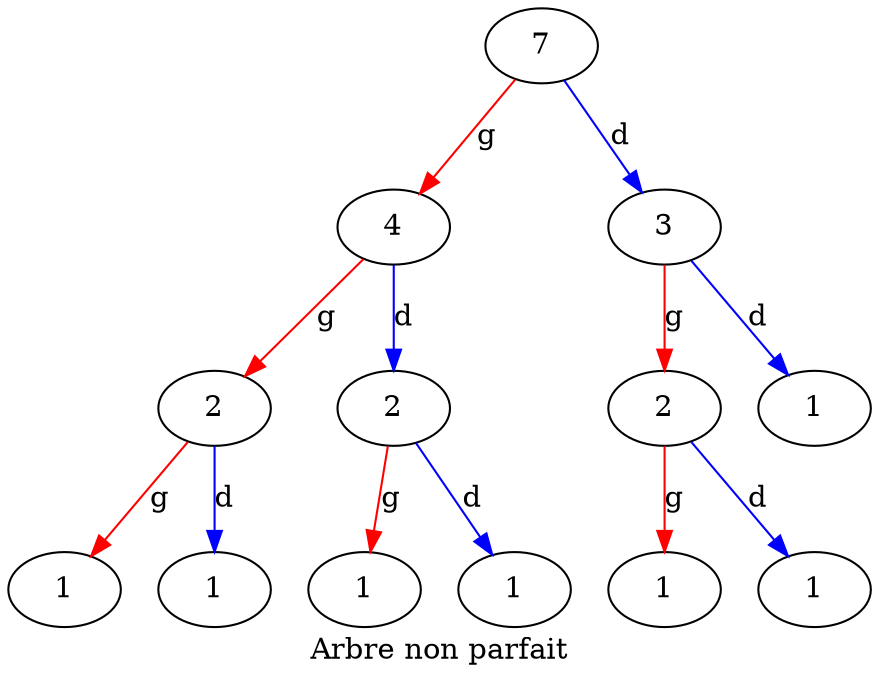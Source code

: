 digraph G { label = "Arbre non parfait" 
93921611053648 [label="7" ] ;
93921611053648 -> 93921611053616 [color="red",label="g" ] ;
93921611053616 [label="4" ] ;
93921611053616 -> 93921611053584 [color="red",label="g" ] ;
93921611053584 [label="2" ] ;
93921611053584 -> 93921611053552 [color="red",label="g" ] ;
93921611053552 [label="1" ] ;
93921611053584 -> 93921611053520 [color="blue",label="d" ] ;
93921611053520 [label="1" ] ;
93921611053616 -> 93921611053488 [color="blue",label="d" ] ;
93921611053488 [label="2" ] ;
93921611053488 -> 93921611053456 [color="red",label="g" ] ;
93921611053456 [label="1" ] ;
93921611053488 -> 93921611053424 [color="blue",label="d" ] ;
93921611053424 [label="1" ] ;
93921611053648 -> 93921611053392 [color="blue",label="d" ] ;
93921611053392 [label="3" ] ;
93921611053392 -> 93921611053360 [color="red",label="g" ] ;
93921611053360 [label="2" ] ;
93921611053360 -> 93921611053328 [color="red",label="g" ] ;
93921611053328 [label="1" ] ;
93921611053360 -> 93921611053296 [color="blue",label="d" ] ;
93921611053296 [label="1" ] ;
93921611053392 -> 93921611053264 [color="blue",label="d" ] ;
93921611053264 [label="1" ] ;

 }
